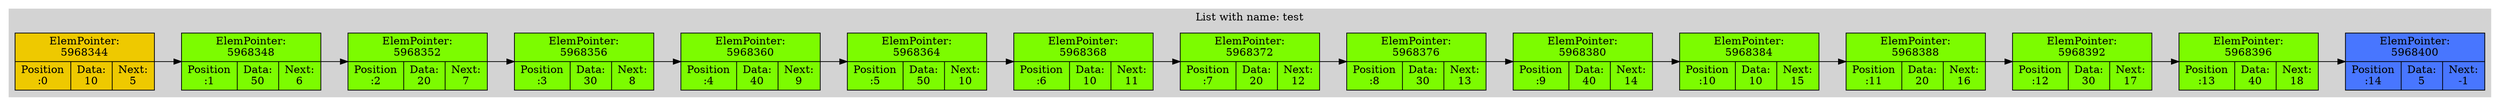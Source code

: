 digraph G{
rankdir=LR;
subgraph clusterlist {
style=filled;
color=lightgrey;
0 [shape=record, label="ElemPointer:\n5968344 | {Position\n:0 | Data:\n10 | Next:\n5}",style="filled",fillcolor="gold2"];
0->1
1 [shape=record, label="ElemPointer:\n5968348 | {Position\n:1 | Data:\n50 | Next:\n6}",style="filled",fillcolor="lawngreen"];
1->2
2 [shape=record, label="ElemPointer:\n5968352 | {Position\n:2 | Data:\n20 | Next:\n7}",style="filled",fillcolor="lawngreen"];
2->3
3 [shape=record, label="ElemPointer:\n5968356 | {Position\n:3 | Data:\n30 | Next:\n8}",style="filled",fillcolor="lawngreen"];
3->4
4 [shape=record, label="ElemPointer:\n5968360 | {Position\n:4 | Data:\n40 | Next:\n9}",style="filled",fillcolor="lawngreen"];
4->5
5 [shape=record, label="ElemPointer:\n5968364 | {Position\n:5 | Data:\n50 | Next:\n10}",style="filled",fillcolor="lawngreen"];
5->6
6 [shape=record, label="ElemPointer:\n5968368 | {Position\n:6 | Data:\n10 | Next:\n11}",style="filled",fillcolor="lawngreen"];
6->7
7 [shape=record, label="ElemPointer:\n5968372 | {Position\n:7 | Data:\n20 | Next:\n12}",style="filled",fillcolor="lawngreen"];
7->8
8 [shape=record, label="ElemPointer:\n5968376 | {Position\n:8 | Data:\n30 | Next:\n13}",style="filled",fillcolor="lawngreen"];
8->9
9 [shape=record, label="ElemPointer:\n5968380 | {Position\n:9 | Data:\n40 | Next:\n14}",style="filled",fillcolor="lawngreen"];
9->10
10 [shape=record, label="ElemPointer:\n5968384 | {Position\n:10 | Data:\n10 | Next:\n15}",style="filled",fillcolor="lawngreen"];
10->11
11 [shape=record, label="ElemPointer:\n5968388 | {Position\n:11 | Data:\n20 | Next:\n16}",style="filled",fillcolor="lawngreen"];
11->12
12 [shape=record, label="ElemPointer:\n5968392 | {Position\n:12 | Data:\n30 | Next:\n17}",style="filled",fillcolor="lawngreen"];
12->13
13 [shape=record, label="ElemPointer:\n5968396 | {Position\n:13 | Data:\n40 | Next:\n18}",style="filled",fillcolor="lawngreen"];
13->14
14 [shape=record, label="ElemPointer:\n5968400 | {Position\n:14 | Data:\n5 | Next:\n-1}",style="filled",fillcolor="royalblue1"];
label = "List with name: test"}
}
